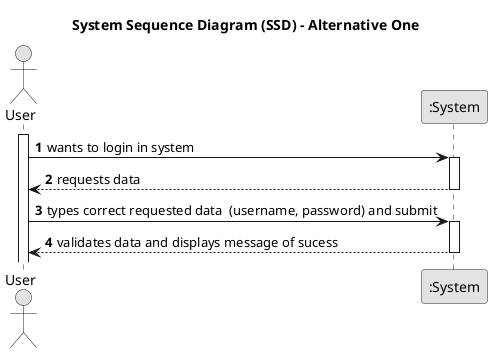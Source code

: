 @startuml
skinparam monochrome true
skinparam packageStyle rectangle
skinparam shadowing false

title System Sequence Diagram (SSD) - Alternative One

autonumber

actor "User" as User
participant ":System" as System

activate User

    User -> System : wants to login in system
    activate System

        System --> User : requests data
    deactivate System

    User -> System : types correct requested data  (username, password) and submit
    activate System

        System --> User : validates data and displays message of sucess
    deactivate System

@enduml